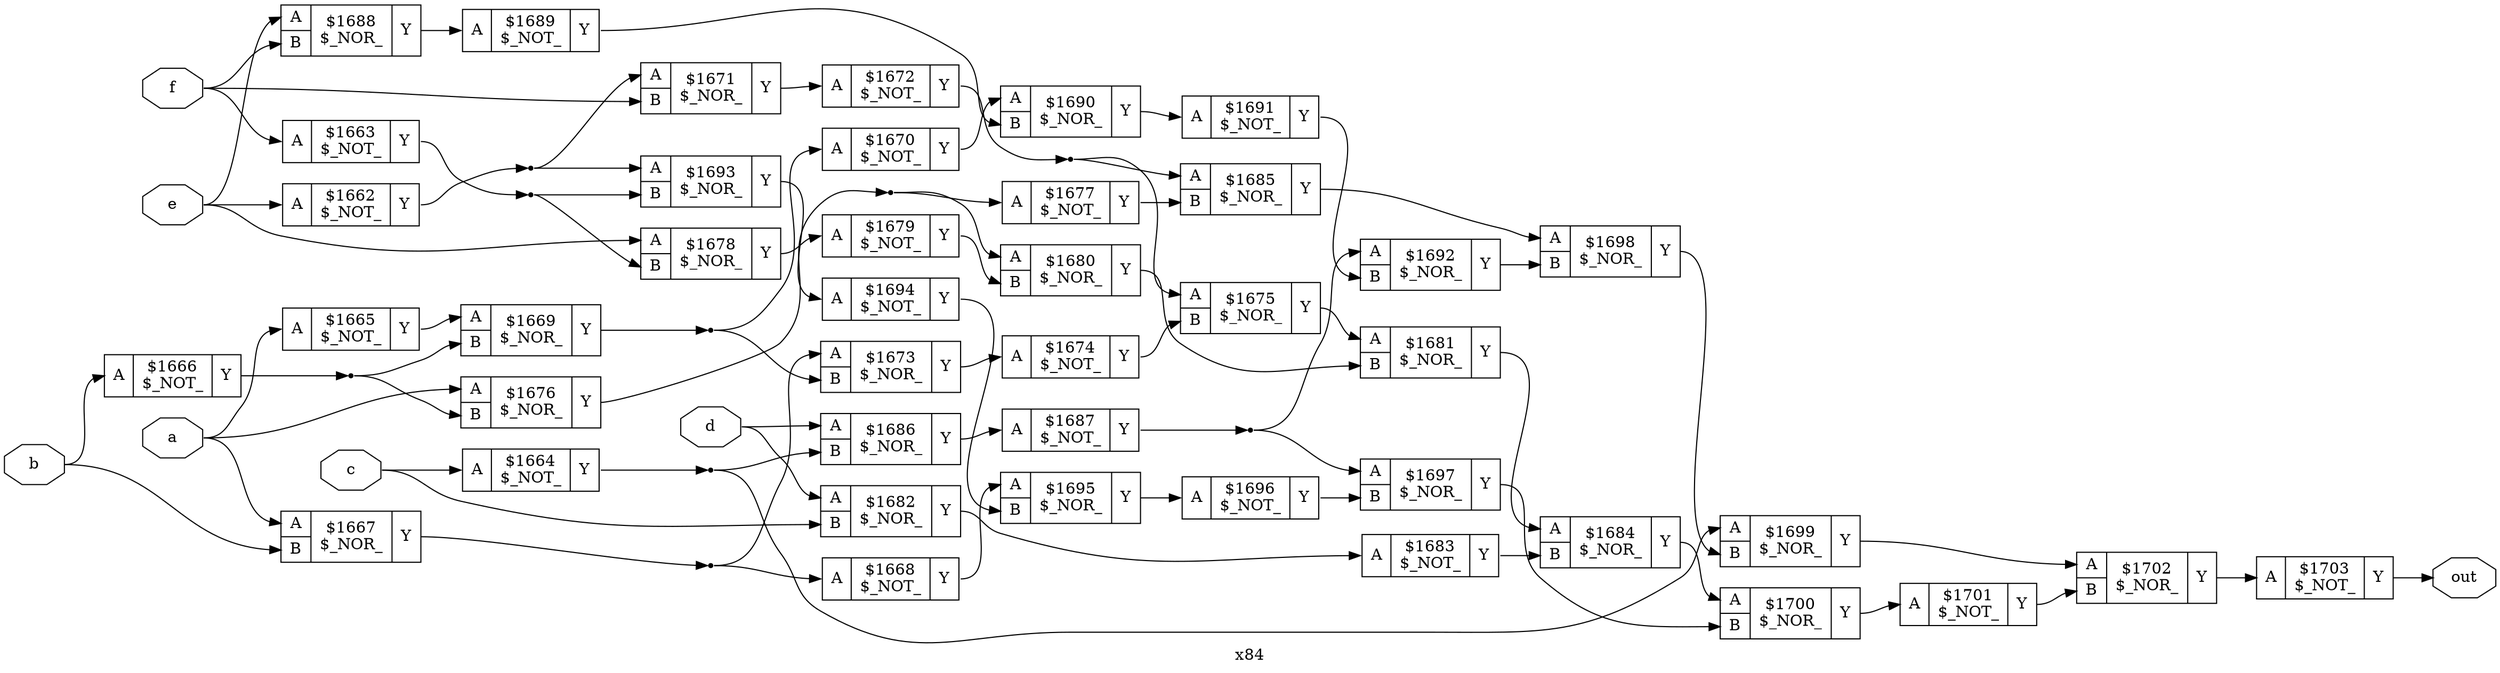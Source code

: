 digraph "x84" {
label="x84";
rankdir="LR";
remincross=true;
n42 [ shape=octagon, label="a", color="black", fontcolor="black" ];
n43 [ shape=octagon, label="b", color="black", fontcolor="black" ];
n44 [ shape=octagon, label="c", color="black", fontcolor="black" ];
n45 [ shape=octagon, label="d", color="black", fontcolor="black" ];
n46 [ shape=octagon, label="e", color="black", fontcolor="black" ];
n47 [ shape=octagon, label="f", color="black", fontcolor="black" ];
n48 [ shape=octagon, label="out", color="black", fontcolor="black" ];
c51 [ shape=record, label="{{<p49> A}|$1662\n$_NOT_|{<p50> Y}}" ];
c52 [ shape=record, label="{{<p49> A}|$1663\n$_NOT_|{<p50> Y}}" ];
c53 [ shape=record, label="{{<p49> A}|$1664\n$_NOT_|{<p50> Y}}" ];
c54 [ shape=record, label="{{<p49> A}|$1665\n$_NOT_|{<p50> Y}}" ];
c55 [ shape=record, label="{{<p49> A}|$1666\n$_NOT_|{<p50> Y}}" ];
c57 [ shape=record, label="{{<p49> A|<p56> B}|$1667\n$_NOR_|{<p50> Y}}" ];
c58 [ shape=record, label="{{<p49> A}|$1668\n$_NOT_|{<p50> Y}}" ];
c59 [ shape=record, label="{{<p49> A|<p56> B}|$1669\n$_NOR_|{<p50> Y}}" ];
c60 [ shape=record, label="{{<p49> A}|$1670\n$_NOT_|{<p50> Y}}" ];
c61 [ shape=record, label="{{<p49> A|<p56> B}|$1671\n$_NOR_|{<p50> Y}}" ];
c62 [ shape=record, label="{{<p49> A}|$1672\n$_NOT_|{<p50> Y}}" ];
c63 [ shape=record, label="{{<p49> A|<p56> B}|$1673\n$_NOR_|{<p50> Y}}" ];
c64 [ shape=record, label="{{<p49> A}|$1674\n$_NOT_|{<p50> Y}}" ];
c65 [ shape=record, label="{{<p49> A|<p56> B}|$1675\n$_NOR_|{<p50> Y}}" ];
c66 [ shape=record, label="{{<p49> A|<p56> B}|$1676\n$_NOR_|{<p50> Y}}" ];
c67 [ shape=record, label="{{<p49> A}|$1677\n$_NOT_|{<p50> Y}}" ];
c68 [ shape=record, label="{{<p49> A|<p56> B}|$1678\n$_NOR_|{<p50> Y}}" ];
c69 [ shape=record, label="{{<p49> A}|$1679\n$_NOT_|{<p50> Y}}" ];
c70 [ shape=record, label="{{<p49> A|<p56> B}|$1680\n$_NOR_|{<p50> Y}}" ];
c71 [ shape=record, label="{{<p49> A|<p56> B}|$1681\n$_NOR_|{<p50> Y}}" ];
c72 [ shape=record, label="{{<p49> A|<p56> B}|$1682\n$_NOR_|{<p50> Y}}" ];
c73 [ shape=record, label="{{<p49> A}|$1683\n$_NOT_|{<p50> Y}}" ];
c74 [ shape=record, label="{{<p49> A|<p56> B}|$1684\n$_NOR_|{<p50> Y}}" ];
c75 [ shape=record, label="{{<p49> A|<p56> B}|$1685\n$_NOR_|{<p50> Y}}" ];
c76 [ shape=record, label="{{<p49> A|<p56> B}|$1686\n$_NOR_|{<p50> Y}}" ];
c77 [ shape=record, label="{{<p49> A}|$1687\n$_NOT_|{<p50> Y}}" ];
c78 [ shape=record, label="{{<p49> A|<p56> B}|$1688\n$_NOR_|{<p50> Y}}" ];
c79 [ shape=record, label="{{<p49> A}|$1689\n$_NOT_|{<p50> Y}}" ];
c80 [ shape=record, label="{{<p49> A|<p56> B}|$1690\n$_NOR_|{<p50> Y}}" ];
c81 [ shape=record, label="{{<p49> A}|$1691\n$_NOT_|{<p50> Y}}" ];
c82 [ shape=record, label="{{<p49> A|<p56> B}|$1692\n$_NOR_|{<p50> Y}}" ];
c83 [ shape=record, label="{{<p49> A|<p56> B}|$1693\n$_NOR_|{<p50> Y}}" ];
c84 [ shape=record, label="{{<p49> A}|$1694\n$_NOT_|{<p50> Y}}" ];
c85 [ shape=record, label="{{<p49> A|<p56> B}|$1695\n$_NOR_|{<p50> Y}}" ];
c86 [ shape=record, label="{{<p49> A}|$1696\n$_NOT_|{<p50> Y}}" ];
c87 [ shape=record, label="{{<p49> A|<p56> B}|$1697\n$_NOR_|{<p50> Y}}" ];
c88 [ shape=record, label="{{<p49> A|<p56> B}|$1698\n$_NOR_|{<p50> Y}}" ];
c89 [ shape=record, label="{{<p49> A|<p56> B}|$1699\n$_NOR_|{<p50> Y}}" ];
c90 [ shape=record, label="{{<p49> A|<p56> B}|$1700\n$_NOR_|{<p50> Y}}" ];
c91 [ shape=record, label="{{<p49> A}|$1701\n$_NOT_|{<p50> Y}}" ];
c92 [ shape=record, label="{{<p49> A|<p56> B}|$1702\n$_NOR_|{<p50> Y}}" ];
c93 [ shape=record, label="{{<p49> A}|$1703\n$_NOT_|{<p50> Y}}" ];
n1 [ shape=point ];
c53:p50:e -> n1:w [color="black", label=""];
n1:e -> c76:p56:w [color="black", label=""];
n1:e -> c89:p49:w [color="black", label=""];
c63:p50:e -> c64:p49:w [color="black", label=""];
c64:p50:e -> c65:p56:w [color="black", label=""];
c65:p50:e -> c71:p49:w [color="black", label=""];
n13 [ shape=point ];
c66:p50:e -> n13:w [color="black", label=""];
n13:e -> c67:p49:w [color="black", label=""];
n13:e -> c70:p49:w [color="black", label=""];
c67:p50:e -> c75:p56:w [color="black", label=""];
c68:p50:e -> c69:p49:w [color="black", label=""];
c69:p50:e -> c70:p56:w [color="black", label=""];
c70:p50:e -> c71:p56:w [color="black", label=""];
c71:p50:e -> c74:p49:w [color="black", label=""];
c72:p50:e -> c73:p49:w [color="black", label=""];
c54:p50:e -> c59:p49:w [color="black", label=""];
c73:p50:e -> c74:p56:w [color="black", label=""];
c74:p50:e -> c90:p49:w [color="black", label=""];
c75:p50:e -> c88:p49:w [color="black", label=""];
c76:p50:e -> c77:p49:w [color="black", label=""];
n24 [ shape=point ];
c77:p50:e -> n24:w [color="black", label=""];
n24:e -> c82:p49:w [color="black", label=""];
n24:e -> c87:p49:w [color="black", label=""];
c78:p50:e -> c79:p49:w [color="black", label=""];
c79:p50:e -> c80:p56:w [color="black", label=""];
c80:p50:e -> c81:p49:w [color="black", label=""];
c81:p50:e -> c82:p56:w [color="black", label=""];
c82:p50:e -> c88:p56:w [color="black", label=""];
n3 [ shape=point ];
c55:p50:e -> n3:w [color="black", label=""];
n3:e -> c59:p56:w [color="black", label=""];
n3:e -> c66:p56:w [color="black", label=""];
c83:p50:e -> c84:p49:w [color="black", label=""];
c84:p50:e -> c85:p56:w [color="black", label=""];
c85:p50:e -> c86:p49:w [color="black", label=""];
c86:p50:e -> c87:p56:w [color="black", label=""];
c87:p50:e -> c90:p56:w [color="black", label=""];
c88:p50:e -> c89:p56:w [color="black", label=""];
c89:p50:e -> c92:p49:w [color="black", label=""];
c90:p50:e -> c91:p49:w [color="black", label=""];
c91:p50:e -> c92:p56:w [color="black", label=""];
c92:p50:e -> c93:p49:w [color="black", label=""];
n4 [ shape=point ];
c57:p50:e -> n4:w [color="black", label=""];
n4:e -> c58:p49:w [color="black", label=""];
n4:e -> c63:p49:w [color="black", label=""];
n40 [ shape=point ];
c51:p50:e -> n40:w [color="black", label=""];
n40:e -> c61:p49:w [color="black", label=""];
n40:e -> c83:p49:w [color="black", label=""];
n41 [ shape=point ];
c52:p50:e -> n41:w [color="black", label=""];
n41:e -> c68:p56:w [color="black", label=""];
n41:e -> c83:p56:w [color="black", label=""];
n42:e -> c54:p49:w [color="black", label=""];
n42:e -> c57:p49:w [color="black", label=""];
n42:e -> c66:p49:w [color="black", label=""];
n43:e -> c55:p49:w [color="black", label=""];
n43:e -> c57:p56:w [color="black", label=""];
n44:e -> c53:p49:w [color="black", label=""];
n44:e -> c72:p56:w [color="black", label=""];
n45:e -> c72:p49:w [color="black", label=""];
n45:e -> c76:p49:w [color="black", label=""];
n46:e -> c51:p49:w [color="black", label=""];
n46:e -> c68:p49:w [color="black", label=""];
n46:e -> c78:p49:w [color="black", label=""];
n47:e -> c52:p49:w [color="black", label=""];
n47:e -> c61:p56:w [color="black", label=""];
n47:e -> c78:p56:w [color="black", label=""];
c93:p50:e -> n48:w [color="black", label=""];
c58:p50:e -> c85:p49:w [color="black", label=""];
n6 [ shape=point ];
c59:p50:e -> n6:w [color="black", label=""];
n6:e -> c60:p49:w [color="black", label=""];
n6:e -> c63:p56:w [color="black", label=""];
c60:p50:e -> c80:p49:w [color="black", label=""];
c61:p50:e -> c62:p49:w [color="black", label=""];
n9 [ shape=point ];
c62:p50:e -> n9:w [color="black", label=""];
n9:e -> c65:p49:w [color="black", label=""];
n9:e -> c75:p49:w [color="black", label=""];
}
